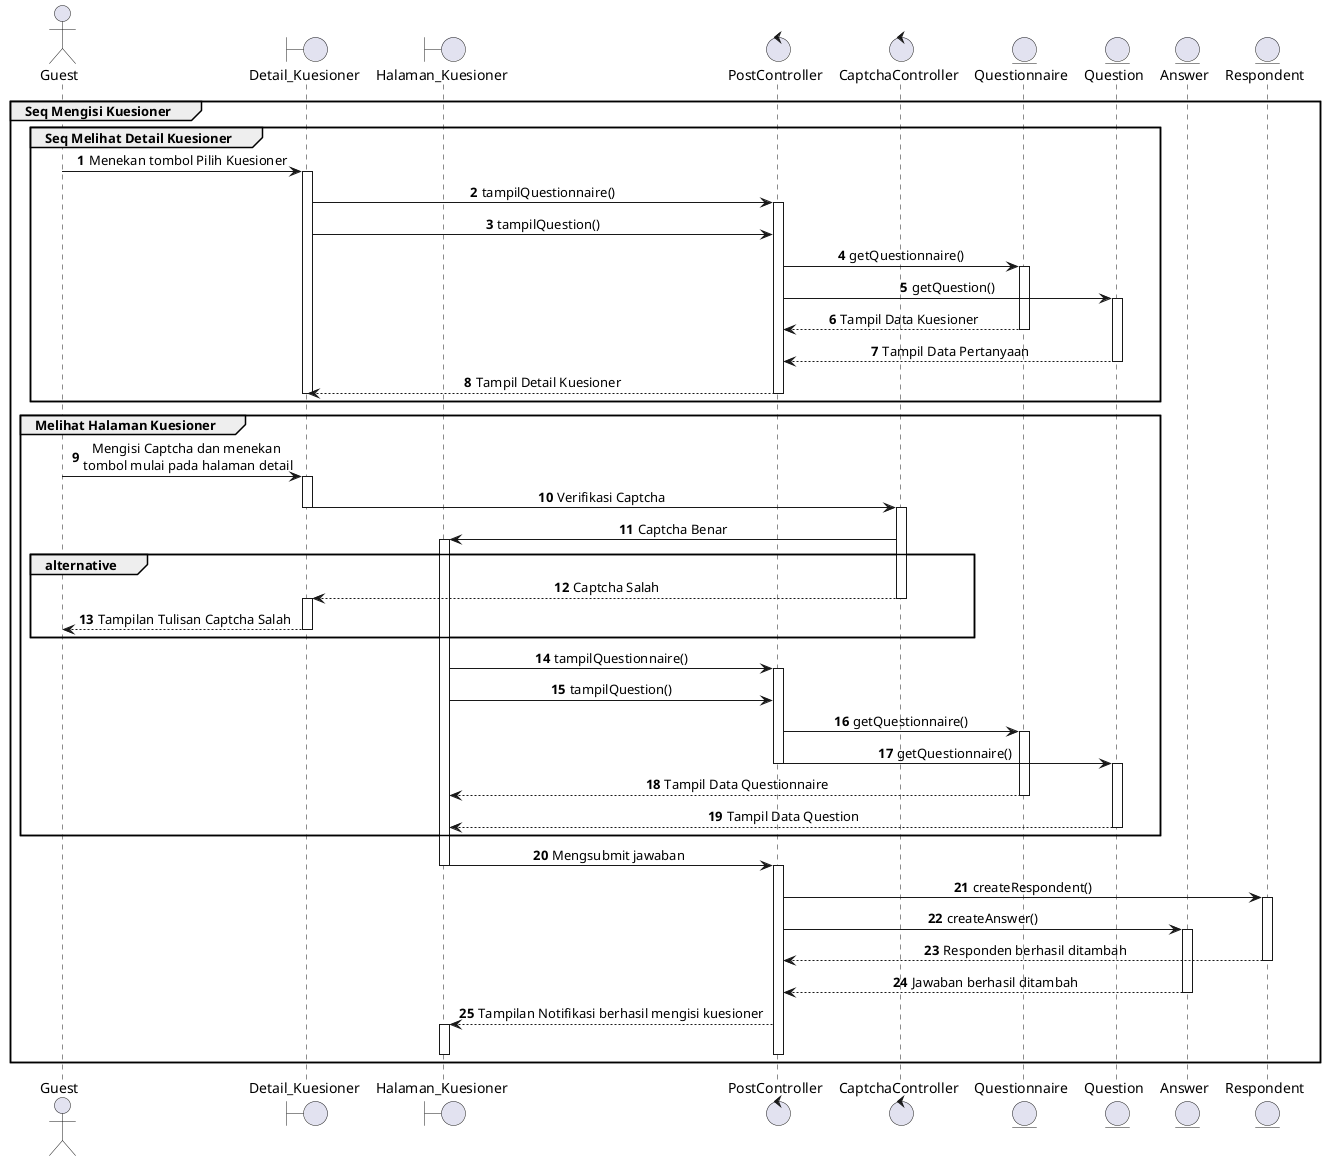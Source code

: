 @startuml Interaction Mengisi Kuesioner
autonumber
skinparam SequenceMessageAlignment center

actor "Guest" as A
boundary "Detail_Kuesioner" as detail
boundary "Halaman_Kuesioner" as halaman    
control "PostController" as pcontrol
control "CaptchaController" as ccontrol
entity "Questionnaire" as q
entity "Question" as qn
entity "Answer" as a
entity "Respondent" as r

group Seq Mengisi Kuesioner
        group Seq Melihat Detail Kuesioner
            A -> detail: Menekan tombol Pilih Kuesioner
            activate detail
                detail -> pcontrol: tampilQuestionnaire()
                activate pcontrol
                detail -> pcontrol: tampilQuestion()
                pcontrol -> q: getQuestionnaire()
                activate q
                pcontrol -> qn: getQuestion()
                activate qn
                q --> pcontrol: Tampil Data Kuesioner
                deactivate q
                qn --> pcontrol: Tampil Data Pertanyaan
                deactivate qn
                pcontrol--> detail: Tampil Detail Kuesioner
                deactivate pcontrol
                deactivate detail
        end

    group Melihat Halaman Kuesioner
        A->detail: Mengisi Captcha dan menekan \ntombol mulai pada halaman detail
        activate detail
        detail -> ccontrol : Verifikasi Captcha
        deactivate detail
        activate ccontrol
        ccontrol -> halaman : Captcha Benar
        activate halaman
        group alternative 
            ccontrol --> detail: Captcha Salah
            deactivate ccontrol
            activate detail
            detail --> A: Tampilan Tulisan Captcha Salah
            deactivate detail
        end
        halaman-> pcontrol: tampilQuestionnaire()
        activate pcontrol
        halaman-> pcontrol: tampilQuestion()

        pcontrol->q: getQuestionnaire()
        activate q
        pcontrol->qn: getQuestionnaire()
        deactivate pcontrol
        activate qn
        q-->halaman: Tampil Data Questionnaire
        deactivate q
        qn-->halaman: Tampil Data Question
        deactivate qn

    end

    halaman -> pcontrol: Mengsubmit jawaban
        deactivate halaman
    activate pcontrol
    pcontrol -> r: createRespondent()
    activate r
    pcontrol -> a: createAnswer()
    activate a

    r-->pcontrol: Responden berhasil ditambah
    deactivate r
    a-->pcontrol: Jawaban berhasil ditambah
    deactivate a

    pcontrol-->halaman: Tampilan Notifikasi berhasil mengisi kuesioner
    activate halaman
    deactivate halaman
    deactivate pcontrol
    

end


@enduml